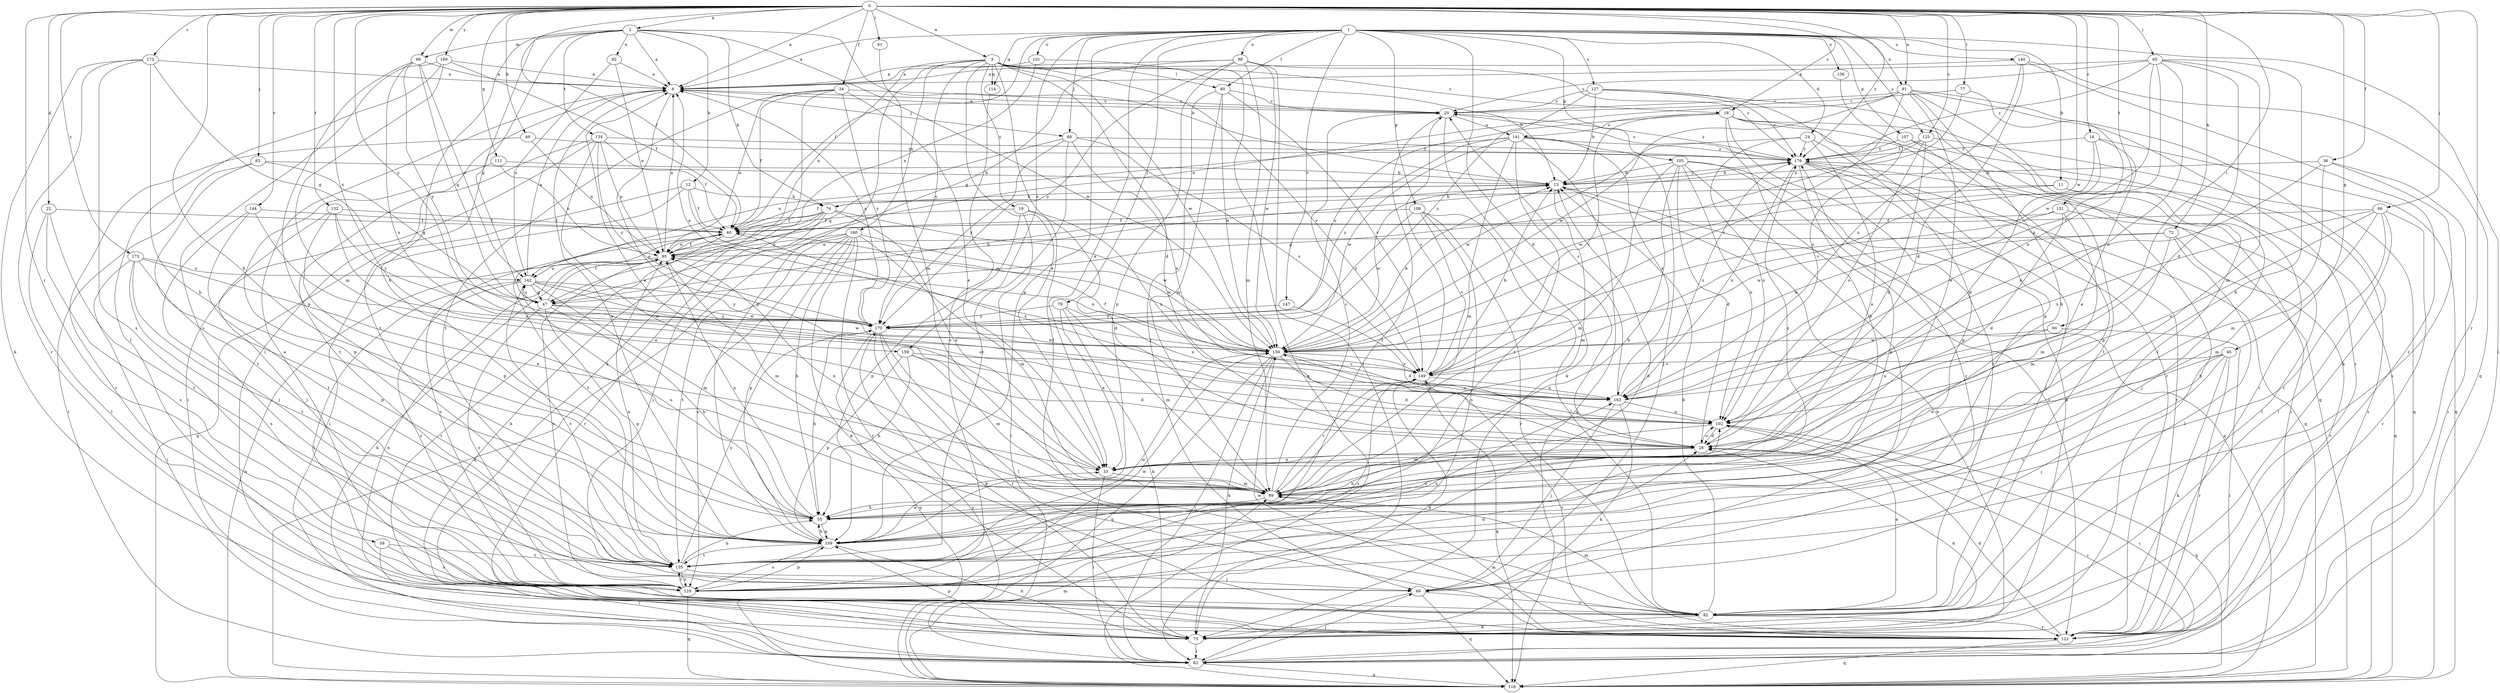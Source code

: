 strict digraph  {
0;
1;
2;
3;
6;
11;
12;
13;
16;
18;
19;
20;
22;
24;
26;
33;
34;
36;
40;
46;
47;
49;
55;
59;
60;
61;
62;
63;
65;
66;
68;
69;
72;
74;
75;
77;
79;
80;
82;
88;
89;
91;
92;
95;
98;
101;
102;
105;
106;
107;
109;
111;
114;
116;
122;
125;
127;
129;
131;
132;
134;
135;
136;
140;
141;
142;
144;
147;
149;
156;
159;
160;
163;
169;
170;
173;
175;
176;
0 -> 2  [label=a];
0 -> 3  [label=a];
0 -> 6  [label=a];
0 -> 16  [label=c];
0 -> 18  [label=c];
0 -> 22  [label=d];
0 -> 34  [label=f];
0 -> 36  [label=f];
0 -> 40  [label=f];
0 -> 46  [label=g];
0 -> 49  [label=h];
0 -> 55  [label=h];
0 -> 59  [label=i];
0 -> 60  [label=i];
0 -> 61  [label=i];
0 -> 63  [label=j];
0 -> 65  [label=j];
0 -> 66  [label=j];
0 -> 72  [label=k];
0 -> 77  [label=l];
0 -> 88  [label=m];
0 -> 91  [label=n];
0 -> 111  [label=q];
0 -> 122  [label=r];
0 -> 125  [label=s];
0 -> 131  [label=t];
0 -> 132  [label=t];
0 -> 144  [label=v];
0 -> 156  [label=w];
0 -> 159  [label=x];
0 -> 169  [label=y];
0 -> 170  [label=y];
0 -> 173  [label=z];
0 -> 175  [label=z];
0 -> 176  [label=z];
1 -> 6  [label=a];
1 -> 11  [label=b];
1 -> 24  [label=d];
1 -> 26  [label=d];
1 -> 33  [label=e];
1 -> 40  [label=f];
1 -> 62  [label=i];
1 -> 68  [label=j];
1 -> 79  [label=l];
1 -> 80  [label=l];
1 -> 91  [label=n];
1 -> 98  [label=o];
1 -> 101  [label=o];
1 -> 105  [label=p];
1 -> 106  [label=p];
1 -> 107  [label=p];
1 -> 109  [label=p];
1 -> 114  [label=q];
1 -> 125  [label=s];
1 -> 127  [label=s];
1 -> 136  [label=u];
1 -> 140  [label=u];
1 -> 147  [label=v];
1 -> 159  [label=x];
2 -> 6  [label=a];
2 -> 12  [label=b];
2 -> 13  [label=b];
2 -> 47  [label=g];
2 -> 55  [label=h];
2 -> 62  [label=i];
2 -> 74  [label=k];
2 -> 88  [label=m];
2 -> 92  [label=n];
2 -> 134  [label=t];
2 -> 156  [label=w];
3 -> 13  [label=b];
3 -> 18  [label=c];
3 -> 19  [label=c];
3 -> 26  [label=d];
3 -> 33  [label=e];
3 -> 80  [label=l];
3 -> 82  [label=l];
3 -> 95  [label=n];
3 -> 109  [label=p];
3 -> 114  [label=q];
3 -> 149  [label=v];
3 -> 156  [label=w];
3 -> 160  [label=x];
3 -> 170  [label=y];
6 -> 20  [label=c];
6 -> 68  [label=j];
6 -> 102  [label=o];
6 -> 135  [label=t];
11 -> 47  [label=g];
11 -> 69  [label=j];
11 -> 74  [label=k];
11 -> 116  [label=q];
12 -> 40  [label=f];
12 -> 62  [label=i];
12 -> 74  [label=k];
12 -> 116  [label=q];
12 -> 156  [label=w];
13 -> 40  [label=f];
13 -> 74  [label=k];
13 -> 89  [label=m];
13 -> 116  [label=q];
13 -> 156  [label=w];
13 -> 176  [label=z];
16 -> 26  [label=d];
16 -> 33  [label=e];
16 -> 116  [label=q];
16 -> 149  [label=v];
16 -> 176  [label=z];
18 -> 55  [label=h];
18 -> 75  [label=k];
18 -> 82  [label=l];
18 -> 116  [label=q];
18 -> 122  [label=r];
18 -> 141  [label=u];
18 -> 149  [label=v];
18 -> 170  [label=y];
19 -> 26  [label=d];
19 -> 40  [label=f];
19 -> 62  [label=i];
19 -> 109  [label=p];
19 -> 163  [label=x];
20 -> 6  [label=a];
20 -> 75  [label=k];
20 -> 135  [label=t];
20 -> 141  [label=u];
20 -> 176  [label=z];
22 -> 40  [label=f];
22 -> 82  [label=l];
22 -> 129  [label=s];
22 -> 135  [label=t];
24 -> 33  [label=e];
24 -> 102  [label=o];
24 -> 109  [label=p];
24 -> 156  [label=w];
24 -> 176  [label=z];
26 -> 33  [label=e];
26 -> 55  [label=h];
26 -> 62  [label=i];
26 -> 102  [label=o];
33 -> 6  [label=a];
33 -> 62  [label=i];
33 -> 89  [label=m];
34 -> 20  [label=c];
34 -> 33  [label=e];
34 -> 40  [label=f];
34 -> 75  [label=k];
34 -> 95  [label=n];
34 -> 135  [label=t];
34 -> 170  [label=y];
36 -> 13  [label=b];
36 -> 62  [label=i];
36 -> 89  [label=m];
36 -> 129  [label=s];
36 -> 163  [label=x];
40 -> 95  [label=n];
40 -> 122  [label=r];
40 -> 129  [label=s];
40 -> 163  [label=x];
46 -> 33  [label=e];
46 -> 69  [label=j];
46 -> 75  [label=k];
46 -> 122  [label=r];
46 -> 135  [label=t];
46 -> 149  [label=v];
47 -> 13  [label=b];
47 -> 40  [label=f];
47 -> 55  [label=h];
47 -> 109  [label=p];
47 -> 129  [label=s];
47 -> 142  [label=u];
47 -> 156  [label=w];
47 -> 170  [label=y];
49 -> 95  [label=n];
49 -> 122  [label=r];
49 -> 176  [label=z];
55 -> 95  [label=n];
55 -> 109  [label=p];
55 -> 142  [label=u];
59 -> 62  [label=i];
59 -> 129  [label=s];
59 -> 135  [label=t];
60 -> 62  [label=i];
60 -> 102  [label=o];
60 -> 156  [label=w];
61 -> 89  [label=m];
62 -> 69  [label=j];
62 -> 116  [label=q];
62 -> 176  [label=z];
63 -> 13  [label=b];
63 -> 47  [label=g];
63 -> 62  [label=i];
63 -> 135  [label=t];
65 -> 6  [label=a];
65 -> 20  [label=c];
65 -> 26  [label=d];
65 -> 55  [label=h];
65 -> 89  [label=m];
65 -> 102  [label=o];
65 -> 156  [label=w];
65 -> 163  [label=x];
65 -> 176  [label=z];
66 -> 40  [label=f];
66 -> 82  [label=l];
66 -> 89  [label=m];
66 -> 102  [label=o];
66 -> 122  [label=r];
66 -> 135  [label=t];
66 -> 163  [label=x];
68 -> 47  [label=g];
68 -> 135  [label=t];
68 -> 149  [label=v];
68 -> 163  [label=x];
68 -> 170  [label=y];
68 -> 176  [label=z];
69 -> 62  [label=i];
69 -> 82  [label=l];
69 -> 116  [label=q];
72 -> 82  [label=l];
72 -> 89  [label=m];
72 -> 95  [label=n];
72 -> 122  [label=r];
72 -> 156  [label=w];
74 -> 33  [label=e];
74 -> 40  [label=f];
74 -> 69  [label=j];
74 -> 75  [label=k];
74 -> 122  [label=r];
74 -> 135  [label=t];
74 -> 156  [label=w];
75 -> 13  [label=b];
75 -> 26  [label=d];
75 -> 62  [label=i];
75 -> 109  [label=p];
77 -> 20  [label=c];
77 -> 95  [label=n];
77 -> 163  [label=x];
79 -> 33  [label=e];
79 -> 75  [label=k];
79 -> 89  [label=m];
79 -> 163  [label=x];
79 -> 170  [label=y];
80 -> 20  [label=c];
80 -> 69  [label=j];
80 -> 89  [label=m];
80 -> 149  [label=v];
80 -> 156  [label=w];
82 -> 6  [label=a];
82 -> 13  [label=b];
82 -> 75  [label=k];
82 -> 89  [label=m];
82 -> 102  [label=o];
82 -> 122  [label=r];
88 -> 6  [label=a];
88 -> 47  [label=g];
88 -> 109  [label=p];
88 -> 142  [label=u];
88 -> 163  [label=x];
88 -> 170  [label=y];
89 -> 20  [label=c];
89 -> 55  [label=h];
89 -> 95  [label=n];
89 -> 149  [label=v];
89 -> 176  [label=z];
91 -> 20  [label=c];
91 -> 33  [label=e];
91 -> 55  [label=h];
91 -> 75  [label=k];
91 -> 82  [label=l];
91 -> 95  [label=n];
91 -> 122  [label=r];
91 -> 149  [label=v];
91 -> 156  [label=w];
92 -> 6  [label=a];
92 -> 95  [label=n];
92 -> 142  [label=u];
95 -> 6  [label=a];
95 -> 40  [label=f];
95 -> 75  [label=k];
95 -> 89  [label=m];
95 -> 129  [label=s];
95 -> 142  [label=u];
98 -> 6  [label=a];
98 -> 47  [label=g];
98 -> 89  [label=m];
98 -> 109  [label=p];
98 -> 116  [label=q];
98 -> 156  [label=w];
98 -> 170  [label=y];
98 -> 176  [label=z];
101 -> 6  [label=a];
101 -> 62  [label=i];
101 -> 95  [label=n];
102 -> 26  [label=d];
102 -> 62  [label=i];
102 -> 89  [label=m];
102 -> 116  [label=q];
102 -> 156  [label=w];
105 -> 13  [label=b];
105 -> 26  [label=d];
105 -> 55  [label=h];
105 -> 69  [label=j];
105 -> 75  [label=k];
105 -> 89  [label=m];
105 -> 102  [label=o];
105 -> 122  [label=r];
106 -> 40  [label=f];
106 -> 82  [label=l];
106 -> 122  [label=r];
106 -> 129  [label=s];
106 -> 149  [label=v];
106 -> 170  [label=y];
107 -> 109  [label=p];
107 -> 122  [label=r];
107 -> 176  [label=z];
109 -> 6  [label=a];
109 -> 33  [label=e];
109 -> 55  [label=h];
109 -> 75  [label=k];
109 -> 102  [label=o];
109 -> 129  [label=s];
109 -> 135  [label=t];
111 -> 13  [label=b];
111 -> 95  [label=n];
111 -> 109  [label=p];
114 -> 129  [label=s];
116 -> 89  [label=m];
116 -> 95  [label=n];
116 -> 170  [label=y];
122 -> 26  [label=d];
122 -> 89  [label=m];
122 -> 95  [label=n];
122 -> 116  [label=q];
122 -> 149  [label=v];
122 -> 156  [label=w];
125 -> 26  [label=d];
125 -> 102  [label=o];
125 -> 116  [label=q];
125 -> 156  [label=w];
125 -> 176  [label=z];
127 -> 13  [label=b];
127 -> 20  [label=c];
127 -> 82  [label=l];
127 -> 109  [label=p];
127 -> 170  [label=y];
127 -> 176  [label=z];
129 -> 26  [label=d];
129 -> 109  [label=p];
129 -> 116  [label=q];
129 -> 135  [label=t];
129 -> 156  [label=w];
129 -> 176  [label=z];
131 -> 26  [label=d];
131 -> 40  [label=f];
131 -> 82  [label=l];
131 -> 89  [label=m];
131 -> 156  [label=w];
132 -> 40  [label=f];
132 -> 69  [label=j];
132 -> 102  [label=o];
132 -> 109  [label=p];
132 -> 170  [label=y];
134 -> 40  [label=f];
134 -> 62  [label=i];
134 -> 89  [label=m];
134 -> 95  [label=n];
134 -> 135  [label=t];
134 -> 170  [label=y];
134 -> 176  [label=z];
135 -> 13  [label=b];
135 -> 55  [label=h];
135 -> 69  [label=j];
135 -> 95  [label=n];
135 -> 129  [label=s];
135 -> 156  [label=w];
135 -> 163  [label=x];
135 -> 170  [label=y];
136 -> 102  [label=o];
140 -> 6  [label=a];
140 -> 26  [label=d];
140 -> 116  [label=q];
140 -> 122  [label=r];
140 -> 163  [label=x];
141 -> 69  [label=j];
141 -> 89  [label=m];
141 -> 116  [label=q];
141 -> 135  [label=t];
141 -> 142  [label=u];
141 -> 156  [label=w];
141 -> 163  [label=x];
141 -> 170  [label=y];
141 -> 176  [label=z];
142 -> 6  [label=a];
142 -> 47  [label=g];
142 -> 82  [label=l];
142 -> 89  [label=m];
142 -> 102  [label=o];
142 -> 129  [label=s];
142 -> 135  [label=t];
142 -> 156  [label=w];
142 -> 170  [label=y];
144 -> 33  [label=e];
144 -> 40  [label=f];
144 -> 69  [label=j];
144 -> 135  [label=t];
147 -> 26  [label=d];
147 -> 170  [label=y];
149 -> 13  [label=b];
149 -> 20  [label=c];
149 -> 40  [label=f];
149 -> 75  [label=k];
149 -> 116  [label=q];
149 -> 129  [label=s];
149 -> 163  [label=x];
156 -> 6  [label=a];
156 -> 13  [label=b];
156 -> 26  [label=d];
156 -> 62  [label=i];
156 -> 75  [label=k];
156 -> 95  [label=n];
156 -> 102  [label=o];
156 -> 116  [label=q];
156 -> 149  [label=v];
159 -> 26  [label=d];
159 -> 55  [label=h];
159 -> 89  [label=m];
159 -> 109  [label=p];
159 -> 149  [label=v];
160 -> 55  [label=h];
160 -> 75  [label=k];
160 -> 89  [label=m];
160 -> 95  [label=n];
160 -> 109  [label=p];
160 -> 116  [label=q];
160 -> 122  [label=r];
160 -> 129  [label=s];
160 -> 135  [label=t];
160 -> 156  [label=w];
163 -> 20  [label=c];
163 -> 69  [label=j];
163 -> 75  [label=k];
163 -> 102  [label=o];
163 -> 176  [label=z];
169 -> 6  [label=a];
169 -> 40  [label=f];
169 -> 82  [label=l];
169 -> 89  [label=m];
169 -> 129  [label=s];
170 -> 6  [label=a];
170 -> 55  [label=h];
170 -> 75  [label=k];
170 -> 82  [label=l];
170 -> 116  [label=q];
170 -> 122  [label=r];
170 -> 156  [label=w];
173 -> 6  [label=a];
173 -> 47  [label=g];
173 -> 55  [label=h];
173 -> 75  [label=k];
173 -> 122  [label=r];
173 -> 129  [label=s];
175 -> 33  [label=e];
175 -> 62  [label=i];
175 -> 109  [label=p];
175 -> 129  [label=s];
175 -> 135  [label=t];
175 -> 142  [label=u];
176 -> 13  [label=b];
176 -> 20  [label=c];
176 -> 62  [label=i];
176 -> 82  [label=l];
176 -> 109  [label=p];
176 -> 116  [label=q];
176 -> 122  [label=r];
176 -> 163  [label=x];
}
